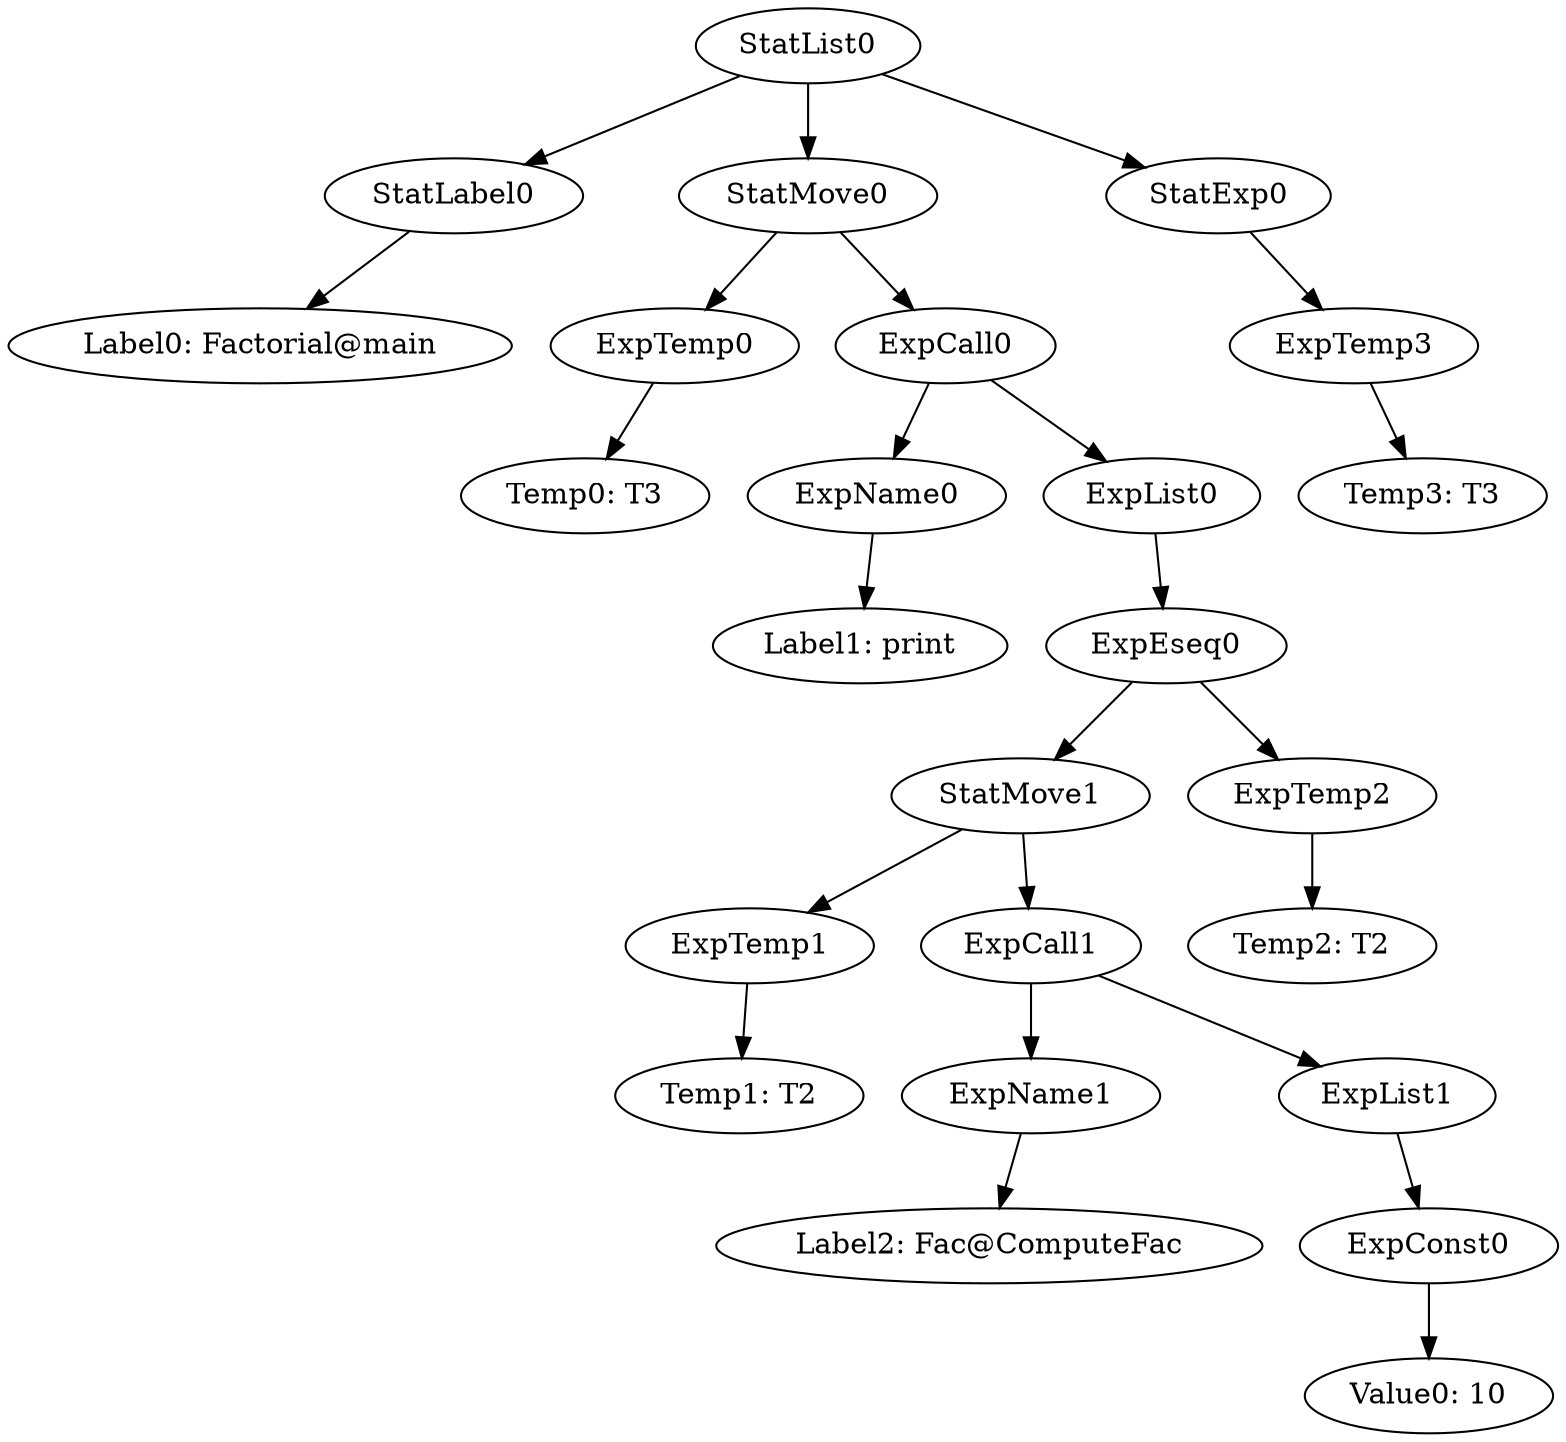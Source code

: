 digraph {
	ordering = out;
	ExpTemp3 -> "Temp3: T3";
	ExpTemp2 -> "Temp2: T2";
	ExpEseq0 -> StatMove1;
	ExpEseq0 -> ExpTemp2;
	ExpConst0 -> "Value0: 10";
	StatMove0 -> ExpTemp0;
	StatMove0 -> ExpCall0;
	ExpList0 -> ExpEseq0;
	ExpCall1 -> ExpName1;
	ExpCall1 -> ExpList1;
	StatExp0 -> ExpTemp3;
	ExpTemp0 -> "Temp0: T3";
	StatList0 -> StatLabel0;
	StatList0 -> StatMove0;
	StatList0 -> StatExp0;
	StatLabel0 -> "Label0: Factorial@main";
	ExpName0 -> "Label1: print";
	ExpCall0 -> ExpName0;
	ExpCall0 -> ExpList0;
	ExpTemp1 -> "Temp1: T2";
	ExpList1 -> ExpConst0;
	StatMove1 -> ExpTemp1;
	StatMove1 -> ExpCall1;
	ExpName1 -> "Label2: Fac@ComputeFac";
}

